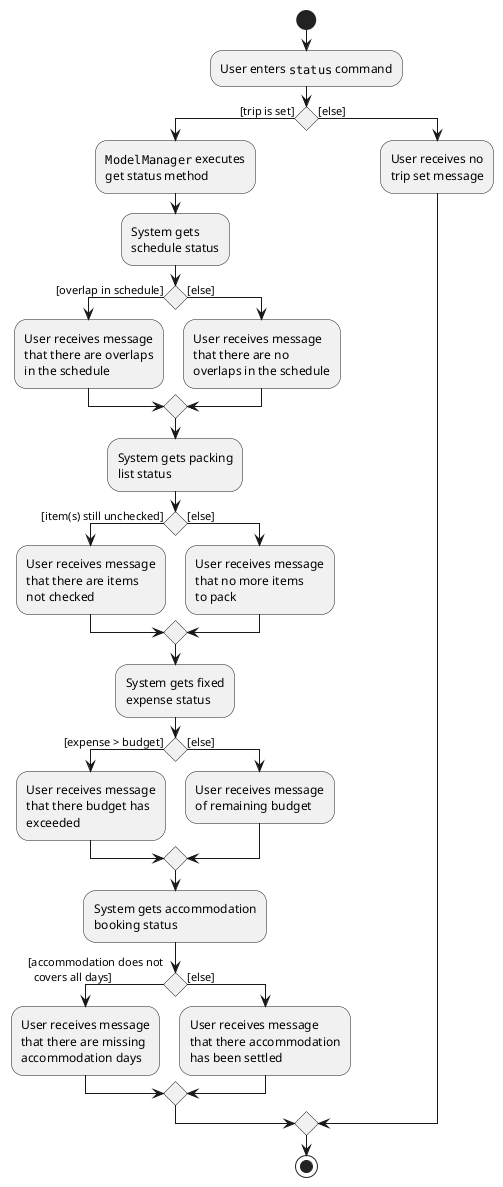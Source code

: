 @startuml
start

:User enters ""status"" command;

if () then ([trip is set])
  :""ModelManager"" executes
  get status method;

  :System gets
  schedule status;

  if() then ([overlap in schedule])
    :User receives message
    that there are overlaps
    in the schedule;
  else ([else])
  	:User receives message
  	that there are no
  	overlaps in the schedule;
  endif

  :System gets packing
  list status;

  if() then ([item(s) still unchecked])
    :User receives message
    that there are items
    not checked;
  else ([else])
    :User receives message
    that no more items
    to pack;
  endif

  :System gets fixed
  expense status;

  if() then ([expense > budget])
    :User receives message
    that there budget has
    exceeded;
  else ([else])
    :User receives message
    of remaining budget;
  endif

  :System gets accommodation
  booking status;

  if() then ([accommodation does not
  covers all days])
    :User receives message
    that there are missing
    accommodation days;
  else ([else])
    :User receives message
    that there accommodation
    has been settled;
  endif

else ([else])
  :User receives no
  trip set message;
endif

stop
@enduml
